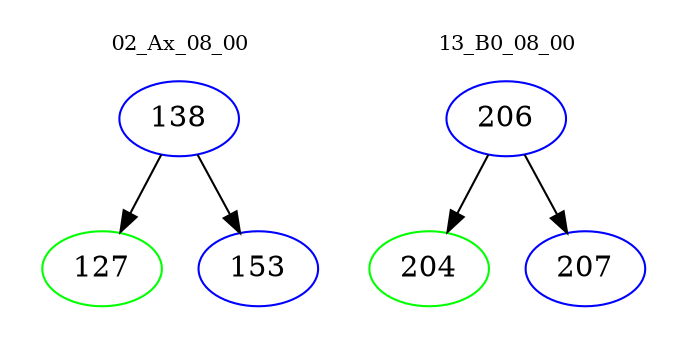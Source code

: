 digraph{
subgraph cluster_0 {
color = white
label = "02_Ax_08_00";
fontsize=10;
T0_138 [label="138", color="blue"]
T0_138 -> T0_127 [color="black"]
T0_127 [label="127", color="green"]
T0_138 -> T0_153 [color="black"]
T0_153 [label="153", color="blue"]
}
subgraph cluster_1 {
color = white
label = "13_B0_08_00";
fontsize=10;
T1_206 [label="206", color="blue"]
T1_206 -> T1_204 [color="black"]
T1_204 [label="204", color="green"]
T1_206 -> T1_207 [color="black"]
T1_207 [label="207", color="blue"]
}
}
